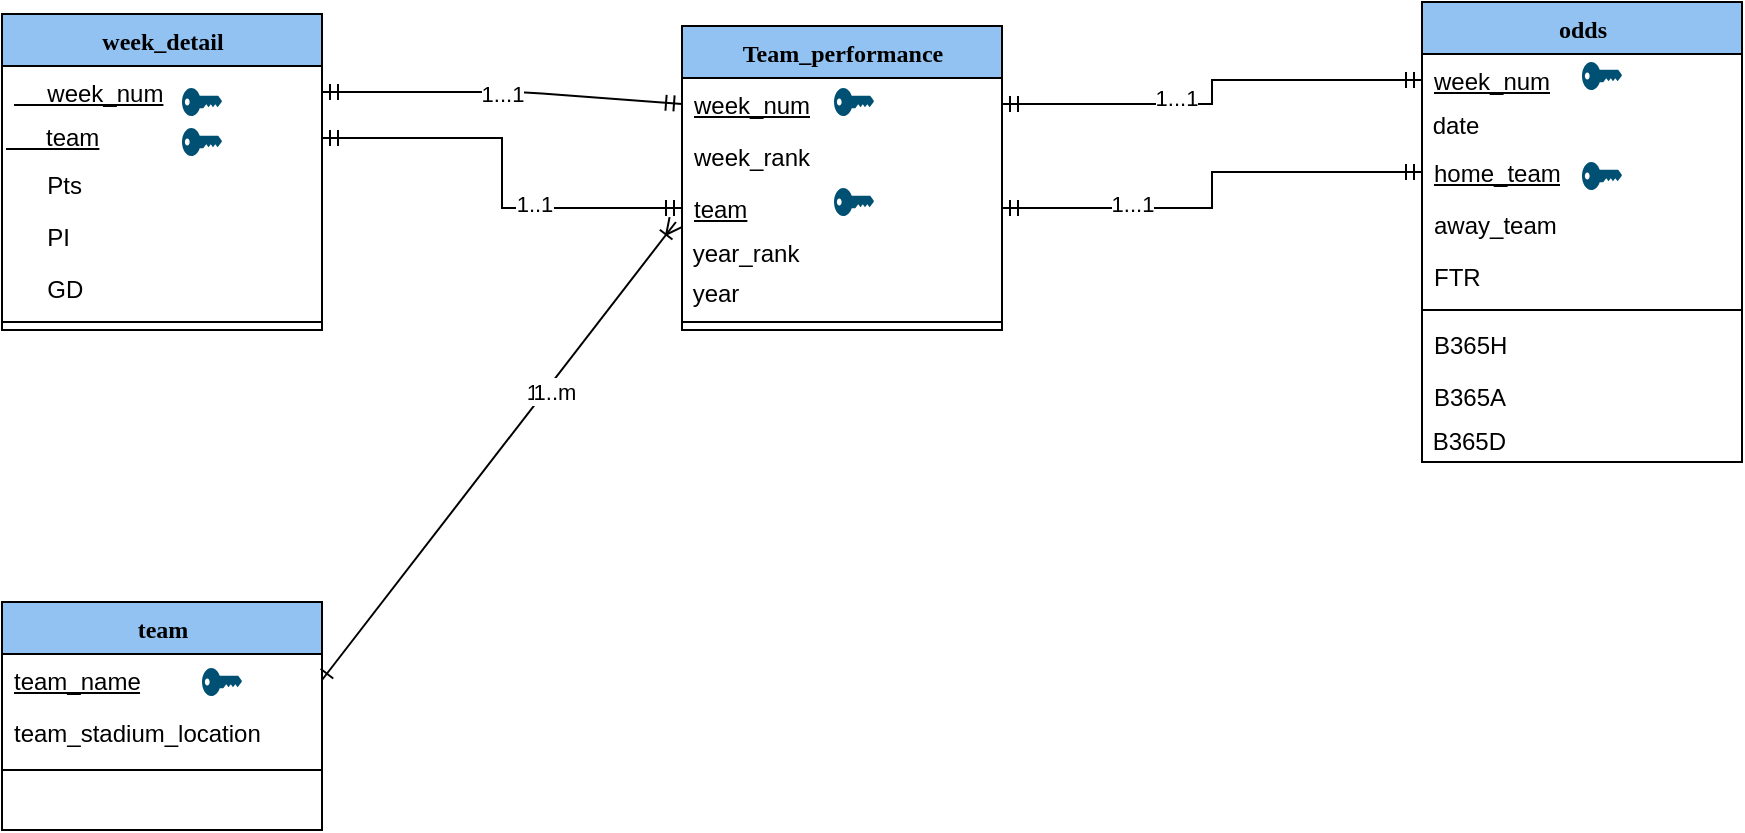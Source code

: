 <mxfile version="14.7.3" type="github">
  <diagram name="Page-1" id="9f46799a-70d6-7492-0946-bef42562c5a5">
    <mxGraphModel dx="920" dy="725" grid="1" gridSize="10" guides="1" tooltips="1" connect="1" arrows="1" fold="1" page="1" pageScale="1" pageWidth="1100" pageHeight="850" background="none" math="0" shadow="0">
      <root>
        <mxCell id="0" />
        <mxCell id="1" parent="0" />
        <mxCell id="78961159f06e98e8-17" value="week_detail" style="swimlane;html=1;fontStyle=1;align=center;verticalAlign=top;childLayout=stackLayout;horizontal=1;startSize=26;horizontalStack=0;resizeParent=1;resizeLast=0;collapsible=1;marginBottom=0;swimlaneFillColor=#ffffff;rounded=0;shadow=0;comic=0;labelBackgroundColor=none;strokeWidth=1;fillColor=#91C2F2;fontFamily=Verdana;fontSize=12" parent="1" vertex="1">
          <mxGeometry x="80" y="46" width="160" height="158" as="geometry">
            <mxRectangle x="90" y="83" width="100" height="26" as="alternateBounds" />
          </mxGeometry>
        </mxCell>
        <mxCell id="78961159f06e98e8-21" value="&amp;nbsp; &amp;nbsp; &amp;nbsp;week_num" style="text;html=1;strokeColor=none;fillColor=none;align=left;verticalAlign=top;spacingLeft=4;spacingRight=4;whiteSpace=wrap;overflow=hidden;rotatable=0;points=[[0,0.5],[1,0.5]];portConstraint=eastwest;fontStyle=4" parent="78961159f06e98e8-17" vertex="1">
          <mxGeometry y="26" width="160" height="26" as="geometry" />
        </mxCell>
        <mxCell id="XXgxBBbs3WMqpqDe97Bb-18" value="&amp;nbsp; &amp;nbsp; &amp;nbsp; team" style="text;html=1;fillColor=none;align=left;verticalAlign=middle;whiteSpace=wrap;rounded=0;pointerEvents=1;fontStyle=4" vertex="1" parent="78961159f06e98e8-17">
          <mxGeometry y="52" width="160" height="20" as="geometry" />
        </mxCell>
        <mxCell id="78961159f06e98e8-23" value="&amp;nbsp; &amp;nbsp; &amp;nbsp;Pts" style="text;html=1;strokeColor=none;fillColor=none;align=left;verticalAlign=top;spacingLeft=4;spacingRight=4;whiteSpace=wrap;overflow=hidden;rotatable=0;points=[[0,0.5],[1,0.5]];portConstraint=eastwest;" parent="78961159f06e98e8-17" vertex="1">
          <mxGeometry y="72" width="160" height="26" as="geometry" />
        </mxCell>
        <mxCell id="78961159f06e98e8-26" value="&amp;nbsp; &amp;nbsp; &amp;nbsp;PI" style="text;html=1;strokeColor=none;fillColor=none;align=left;verticalAlign=top;spacingLeft=4;spacingRight=4;whiteSpace=wrap;overflow=hidden;rotatable=0;points=[[0,0.5],[1,0.5]];portConstraint=eastwest;" parent="78961159f06e98e8-17" vertex="1">
          <mxGeometry y="98" width="160" height="26" as="geometry" />
        </mxCell>
        <mxCell id="78961159f06e98e8-24" value="&amp;nbsp; &amp;nbsp; &amp;nbsp;GD" style="text;html=1;strokeColor=none;fillColor=none;align=left;verticalAlign=top;spacingLeft=4;spacingRight=4;whiteSpace=wrap;overflow=hidden;rotatable=0;points=[[0,0.5],[1,0.5]];portConstraint=eastwest;" parent="78961159f06e98e8-17" vertex="1">
          <mxGeometry y="124" width="160" height="26" as="geometry" />
        </mxCell>
        <mxCell id="78961159f06e98e8-19" value="" style="line;html=1;strokeWidth=1;fillColor=none;align=left;verticalAlign=middle;spacingTop=-1;spacingLeft=3;spacingRight=3;rotatable=0;labelPosition=right;points=[];portConstraint=eastwest;" parent="78961159f06e98e8-17" vertex="1">
          <mxGeometry y="150" width="160" height="8" as="geometry" />
        </mxCell>
        <mxCell id="78961159f06e98e8-30" value="Team_performance" style="swimlane;html=1;fontStyle=1;align=center;verticalAlign=top;childLayout=stackLayout;horizontal=1;startSize=26;horizontalStack=0;resizeParent=1;resizeLast=0;collapsible=1;marginBottom=0;swimlaneFillColor=#ffffff;rounded=0;shadow=0;comic=0;labelBackgroundColor=none;strokeWidth=1;fillColor=#91C2F2;fontFamily=Verdana;fontSize=12" parent="1" vertex="1">
          <mxGeometry x="420" y="52" width="160" height="152" as="geometry" />
        </mxCell>
        <mxCell id="78961159f06e98e8-31" value="week_num" style="text;html=1;strokeColor=none;fillColor=none;align=left;verticalAlign=top;spacingLeft=4;spacingRight=4;whiteSpace=wrap;overflow=hidden;rotatable=0;points=[[0,0.5],[1,0.5]];portConstraint=eastwest;fontStyle=4" parent="78961159f06e98e8-30" vertex="1">
          <mxGeometry y="26" width="160" height="26" as="geometry" />
        </mxCell>
        <mxCell id="78961159f06e98e8-32" value="week_rank" style="text;html=1;strokeColor=none;fillColor=none;align=left;verticalAlign=top;spacingLeft=4;spacingRight=4;whiteSpace=wrap;overflow=hidden;rotatable=0;points=[[0,0.5],[1,0.5]];portConstraint=eastwest;" parent="78961159f06e98e8-30" vertex="1">
          <mxGeometry y="52" width="160" height="26" as="geometry" />
        </mxCell>
        <mxCell id="XXgxBBbs3WMqpqDe97Bb-1" value="team" style="text;html=1;strokeColor=none;fillColor=none;align=left;verticalAlign=top;spacingLeft=4;spacingRight=4;whiteSpace=wrap;overflow=hidden;rotatable=0;points=[[0,0.5],[1,0.5]];portConstraint=eastwest;fontStyle=4" vertex="1" parent="78961159f06e98e8-30">
          <mxGeometry y="78" width="160" height="26" as="geometry" />
        </mxCell>
        <mxCell id="XXgxBBbs3WMqpqDe97Bb-14" value="&amp;nbsp;year_rank" style="text;html=1;strokeColor=none;fillColor=none;align=left;verticalAlign=middle;whiteSpace=wrap;rounded=0;" vertex="1" parent="78961159f06e98e8-30">
          <mxGeometry y="104" width="160" height="20" as="geometry" />
        </mxCell>
        <mxCell id="XXgxBBbs3WMqpqDe97Bb-15" value="&amp;nbsp;year" style="text;html=1;strokeColor=none;fillColor=none;align=left;verticalAlign=middle;whiteSpace=wrap;rounded=0;" vertex="1" parent="78961159f06e98e8-30">
          <mxGeometry y="124" width="160" height="20" as="geometry" />
        </mxCell>
        <mxCell id="78961159f06e98e8-38" value="" style="line;html=1;strokeWidth=1;fillColor=none;align=left;verticalAlign=middle;spacingTop=-1;spacingLeft=3;spacingRight=3;rotatable=0;labelPosition=right;points=[];portConstraint=eastwest;" parent="78961159f06e98e8-30" vertex="1">
          <mxGeometry y="144" width="160" height="8" as="geometry" />
        </mxCell>
        <mxCell id="78961159f06e98e8-43" value="odds" style="swimlane;html=1;fontStyle=1;align=center;verticalAlign=top;childLayout=stackLayout;horizontal=1;startSize=26;horizontalStack=0;resizeParent=1;resizeLast=0;collapsible=1;marginBottom=0;swimlaneFillColor=#ffffff;rounded=0;shadow=0;comic=0;labelBackgroundColor=none;strokeWidth=1;fillColor=#91C2F2;fontFamily=Verdana;fontSize=12" parent="1" vertex="1">
          <mxGeometry x="790" y="40" width="160" height="230" as="geometry" />
        </mxCell>
        <mxCell id="78961159f06e98e8-44" value="week_num" style="text;html=1;strokeColor=none;fillColor=none;align=left;verticalAlign=top;spacingLeft=4;spacingRight=4;whiteSpace=wrap;overflow=hidden;rotatable=0;points=[[0,0.5],[1,0.5]];portConstraint=eastwest;fontStyle=4" parent="78961159f06e98e8-43" vertex="1">
          <mxGeometry y="26" width="160" height="26" as="geometry" />
        </mxCell>
        <mxCell id="XXgxBBbs3WMqpqDe97Bb-8" value="&amp;nbsp;date" style="text;html=1;strokeColor=none;fillColor=none;align=left;verticalAlign=middle;whiteSpace=wrap;rounded=0;" vertex="1" parent="78961159f06e98e8-43">
          <mxGeometry y="52" width="160" height="20" as="geometry" />
        </mxCell>
        <mxCell id="78961159f06e98e8-45" value="home_team" style="text;html=1;strokeColor=none;fillColor=none;align=left;verticalAlign=top;spacingLeft=4;spacingRight=4;whiteSpace=wrap;overflow=hidden;rotatable=0;points=[[0,0.5],[1,0.5]];portConstraint=eastwest;fontStyle=4" parent="78961159f06e98e8-43" vertex="1">
          <mxGeometry y="72" width="160" height="26" as="geometry" />
        </mxCell>
        <mxCell id="78961159f06e98e8-49" value="away_team" style="text;html=1;strokeColor=none;fillColor=none;align=left;verticalAlign=top;spacingLeft=4;spacingRight=4;whiteSpace=wrap;overflow=hidden;rotatable=0;points=[[0,0.5],[1,0.5]];portConstraint=eastwest;" parent="78961159f06e98e8-43" vertex="1">
          <mxGeometry y="98" width="160" height="26" as="geometry" />
        </mxCell>
        <mxCell id="78961159f06e98e8-50" value="FTR" style="text;html=1;strokeColor=none;fillColor=none;align=left;verticalAlign=top;spacingLeft=4;spacingRight=4;whiteSpace=wrap;overflow=hidden;rotatable=0;points=[[0,0.5],[1,0.5]];portConstraint=eastwest;" parent="78961159f06e98e8-43" vertex="1">
          <mxGeometry y="124" width="160" height="26" as="geometry" />
        </mxCell>
        <mxCell id="78961159f06e98e8-51" value="" style="line;html=1;strokeWidth=1;fillColor=none;align=left;verticalAlign=middle;spacingTop=-1;spacingLeft=3;spacingRight=3;rotatable=0;labelPosition=right;points=[];portConstraint=eastwest;" parent="78961159f06e98e8-43" vertex="1">
          <mxGeometry y="150" width="160" height="8" as="geometry" />
        </mxCell>
        <mxCell id="78961159f06e98e8-52" value="B365H" style="text;html=1;strokeColor=none;fillColor=none;align=left;verticalAlign=top;spacingLeft=4;spacingRight=4;whiteSpace=wrap;overflow=hidden;rotatable=0;points=[[0,0.5],[1,0.5]];portConstraint=eastwest;" parent="78961159f06e98e8-43" vertex="1">
          <mxGeometry y="158" width="160" height="26" as="geometry" />
        </mxCell>
        <mxCell id="78961159f06e98e8-53" value="B365A" style="text;html=1;strokeColor=none;fillColor=none;align=left;verticalAlign=top;spacingLeft=4;spacingRight=4;whiteSpace=wrap;overflow=hidden;rotatable=0;points=[[0,0.5],[1,0.5]];portConstraint=eastwest;" parent="78961159f06e98e8-43" vertex="1">
          <mxGeometry y="184" width="160" height="26" as="geometry" />
        </mxCell>
        <mxCell id="XXgxBBbs3WMqpqDe97Bb-7" value="&amp;nbsp;B365D" style="text;html=1;strokeColor=none;fillColor=none;align=left;verticalAlign=middle;whiteSpace=wrap;rounded=0;" vertex="1" parent="78961159f06e98e8-43">
          <mxGeometry y="210" width="160" height="20" as="geometry" />
        </mxCell>
        <mxCell id="78961159f06e98e8-56" value="team" style="swimlane;html=1;fontStyle=1;align=center;verticalAlign=top;childLayout=stackLayout;horizontal=1;startSize=26;horizontalStack=0;resizeParent=1;resizeLast=0;collapsible=1;marginBottom=0;swimlaneFillColor=#ffffff;rounded=0;shadow=0;comic=0;labelBackgroundColor=none;strokeWidth=1;fillColor=#91C2F2;fontFamily=Verdana;fontSize=12" parent="1" vertex="1">
          <mxGeometry x="80" y="340" width="160" height="114" as="geometry" />
        </mxCell>
        <mxCell id="78961159f06e98e8-57" value="&lt;span style=&quot;text-align: center&quot;&gt;team_name&lt;/span&gt;" style="text;html=1;strokeColor=none;fillColor=none;align=left;verticalAlign=top;spacingLeft=4;spacingRight=4;whiteSpace=wrap;overflow=hidden;rotatable=0;points=[[0,0.5],[1,0.5]];portConstraint=eastwest;fontStyle=4" parent="78961159f06e98e8-56" vertex="1">
          <mxGeometry y="26" width="160" height="26" as="geometry" />
        </mxCell>
        <mxCell id="78961159f06e98e8-58" value="&lt;span style=&quot;text-align: center&quot;&gt;team_stadium_location&lt;/span&gt;" style="text;html=1;strokeColor=none;fillColor=none;align=left;verticalAlign=top;spacingLeft=4;spacingRight=4;whiteSpace=wrap;overflow=hidden;rotatable=0;points=[[0,0.5],[1,0.5]];portConstraint=eastwest;" parent="78961159f06e98e8-56" vertex="1">
          <mxGeometry y="52" width="160" height="28" as="geometry" />
        </mxCell>
        <mxCell id="78961159f06e98e8-64" value="" style="line;html=1;strokeWidth=1;fillColor=none;align=left;verticalAlign=middle;spacingTop=-1;spacingLeft=3;spacingRight=3;rotatable=0;labelPosition=right;points=[];portConstraint=eastwest;" parent="78961159f06e98e8-56" vertex="1">
          <mxGeometry y="80" width="160" height="8" as="geometry" />
        </mxCell>
        <mxCell id="XXgxBBbs3WMqpqDe97Bb-4" value="" style="points=[[0,0.5,0],[0.24,0,0],[0.5,0.28,0],[0.995,0.475,0],[0.5,0.72,0],[0.24,1,0]];verticalLabelPosition=bottom;html=1;verticalAlign=top;aspect=fixed;align=center;pointerEvents=1;shape=mxgraph.cisco19.key;fillColor=#005073;strokeColor=#FFFF33;fontColor=#FFFFCC;" vertex="1" parent="1">
          <mxGeometry x="170" y="83" width="20" height="14" as="geometry" />
        </mxCell>
        <mxCell id="XXgxBBbs3WMqpqDe97Bb-16" value="" style="points=[[0,0.5,0],[0.24,0,0],[0.5,0.28,0],[0.995,0.475,0],[0.5,0.72,0],[0.24,1,0]];verticalLabelPosition=bottom;html=1;verticalAlign=top;aspect=fixed;align=center;pointerEvents=1;shape=mxgraph.cisco19.key;fillColor=#005073;strokeColor=#FFFF33;fontColor=#FFFFCC;" vertex="1" parent="1">
          <mxGeometry x="496" y="83" width="20" height="14" as="geometry" />
        </mxCell>
        <mxCell id="XXgxBBbs3WMqpqDe97Bb-19" value="" style="points=[[0,0.5,0],[0.24,0,0],[0.5,0.28,0],[0.995,0.475,0],[0.5,0.72,0],[0.24,1,0]];verticalLabelPosition=bottom;html=1;verticalAlign=top;aspect=fixed;align=center;pointerEvents=1;shape=mxgraph.cisco19.key;fillColor=#005073;strokeColor=#FFFF33;fontColor=#FFFFCC;" vertex="1" parent="1">
          <mxGeometry x="870" y="70" width="20" height="14" as="geometry" />
        </mxCell>
        <mxCell id="XXgxBBbs3WMqpqDe97Bb-20" value="" style="points=[[0,0.5,0],[0.24,0,0],[0.5,0.28,0],[0.995,0.475,0],[0.5,0.72,0],[0.24,1,0]];verticalLabelPosition=bottom;html=1;verticalAlign=top;aspect=fixed;align=center;pointerEvents=1;shape=mxgraph.cisco19.key;fillColor=#005073;strokeColor=#FFFF33;fontColor=#FFFFCC;" vertex="1" parent="1">
          <mxGeometry x="496" y="133" width="20" height="14" as="geometry" />
        </mxCell>
        <mxCell id="XXgxBBbs3WMqpqDe97Bb-21" value="" style="points=[[0,0.5,0],[0.24,0,0],[0.5,0.28,0],[0.995,0.475,0],[0.5,0.72,0],[0.24,1,0]];verticalLabelPosition=bottom;html=1;verticalAlign=top;aspect=fixed;align=center;pointerEvents=1;shape=mxgraph.cisco19.key;fillColor=#005073;strokeColor=#FFFF33;fontColor=#FFFFCC;" vertex="1" parent="1">
          <mxGeometry x="170" y="103" width="20" height="14" as="geometry" />
        </mxCell>
        <mxCell id="XXgxBBbs3WMqpqDe97Bb-22" value="" style="points=[[0,0.5,0],[0.24,0,0],[0.5,0.28,0],[0.995,0.475,0],[0.5,0.72,0],[0.24,1,0]];verticalLabelPosition=bottom;html=1;verticalAlign=top;aspect=fixed;align=center;pointerEvents=1;shape=mxgraph.cisco19.key;fillColor=#005073;strokeColor=#FFFF33;fontColor=#FFFFCC;" vertex="1" parent="1">
          <mxGeometry x="180" y="373" width="20" height="14" as="geometry" />
        </mxCell>
        <mxCell id="XXgxBBbs3WMqpqDe97Bb-23" value="" style="points=[[0,0.5,0],[0.24,0,0],[0.5,0.28,0],[0.995,0.475,0],[0.5,0.72,0],[0.24,1,0]];verticalLabelPosition=bottom;html=1;verticalAlign=top;aspect=fixed;align=center;pointerEvents=1;shape=mxgraph.cisco19.key;fillColor=#005073;strokeColor=#FFFF33;fontColor=#FFFFCC;" vertex="1" parent="1">
          <mxGeometry x="870" y="120" width="20" height="14" as="geometry" />
        </mxCell>
        <mxCell id="XXgxBBbs3WMqpqDe97Bb-24" value="" style="endArrow=ERoneToMany;html=1;fontColor=#000000;exitX=1;exitY=0.5;exitDx=0;exitDy=0;entryX=-0.019;entryY=0.769;entryDx=0;entryDy=0;entryPerimeter=0;startArrow=ERone;startFill=0;endFill=0;" edge="1" parent="1" source="78961159f06e98e8-57" target="XXgxBBbs3WMqpqDe97Bb-1">
          <mxGeometry width="50" height="50" relative="1" as="geometry">
            <mxPoint x="280" y="380" as="sourcePoint" />
            <mxPoint x="330" y="330" as="targetPoint" />
          </mxGeometry>
        </mxCell>
        <mxCell id="XXgxBBbs3WMqpqDe97Bb-25" value="1,1" style="edgeLabel;html=1;align=center;verticalAlign=middle;resizable=0;points=[];fontColor=#000000;" vertex="1" connectable="0" parent="XXgxBBbs3WMqpqDe97Bb-24">
          <mxGeometry x="0.258" y="2" relative="1" as="geometry">
            <mxPoint as="offset" />
          </mxGeometry>
        </mxCell>
        <mxCell id="XXgxBBbs3WMqpqDe97Bb-30" value="1..1" style="edgeLabel;html=1;align=center;verticalAlign=middle;resizable=0;points=[];fontColor=#000000;" vertex="1" connectable="0" parent="XXgxBBbs3WMqpqDe97Bb-24">
          <mxGeometry x="0.247" relative="1" as="geometry">
            <mxPoint y="-1" as="offset" />
          </mxGeometry>
        </mxCell>
        <mxCell id="XXgxBBbs3WMqpqDe97Bb-31" value="1..m" style="edgeLabel;html=1;align=center;verticalAlign=middle;resizable=0;points=[];fontColor=#000000;" vertex="1" connectable="0" parent="XXgxBBbs3WMqpqDe97Bb-24">
          <mxGeometry x="0.268" y="-4" relative="1" as="geometry">
            <mxPoint y="-1" as="offset" />
          </mxGeometry>
        </mxCell>
        <mxCell id="XXgxBBbs3WMqpqDe97Bb-26" value="" style="endArrow=ERmandOne;startArrow=ERmandOne;html=1;fontColor=#000000;exitX=1;exitY=0.5;exitDx=0;exitDy=0;entryX=0;entryY=0.5;entryDx=0;entryDy=0;endFill=0;startFill=0;" edge="1" parent="1" source="78961159f06e98e8-21" target="78961159f06e98e8-31">
          <mxGeometry width="50" height="50" relative="1" as="geometry">
            <mxPoint x="440" y="220" as="sourcePoint" />
            <mxPoint x="490" y="170" as="targetPoint" />
            <Array as="points">
              <mxPoint x="340" y="85" />
            </Array>
          </mxGeometry>
        </mxCell>
        <mxCell id="XXgxBBbs3WMqpqDe97Bb-32" value="1...1" style="edgeLabel;html=1;align=center;verticalAlign=middle;resizable=0;points=[];fontColor=#000000;" vertex="1" connectable="0" parent="XXgxBBbs3WMqpqDe97Bb-26">
          <mxGeometry x="-0.001" y="-1" relative="1" as="geometry">
            <mxPoint as="offset" />
          </mxGeometry>
        </mxCell>
        <mxCell id="XXgxBBbs3WMqpqDe97Bb-27" style="edgeStyle=orthogonalEdgeStyle;rounded=0;orthogonalLoop=1;jettySize=auto;html=1;exitX=1;exitY=0.5;exitDx=0;exitDy=0;fontColor=#000000;startArrow=ERmandOne;startFill=0;endArrow=ERmandOne;endFill=0;" edge="1" parent="1" source="XXgxBBbs3WMqpqDe97Bb-18" target="XXgxBBbs3WMqpqDe97Bb-1">
          <mxGeometry relative="1" as="geometry">
            <Array as="points">
              <mxPoint x="330" y="108" />
              <mxPoint x="330" y="143" />
            </Array>
          </mxGeometry>
        </mxCell>
        <mxCell id="XXgxBBbs3WMqpqDe97Bb-35" value="1..1" style="edgeLabel;html=1;align=center;verticalAlign=middle;resizable=0;points=[];fontColor=#000000;" vertex="1" connectable="0" parent="XXgxBBbs3WMqpqDe97Bb-27">
          <mxGeometry x="0.312" y="2" relative="1" as="geometry">
            <mxPoint as="offset" />
          </mxGeometry>
        </mxCell>
        <mxCell id="XXgxBBbs3WMqpqDe97Bb-28" style="edgeStyle=orthogonalEdgeStyle;rounded=0;orthogonalLoop=1;jettySize=auto;html=1;exitX=1;exitY=0.5;exitDx=0;exitDy=0;entryX=0;entryY=0.5;entryDx=0;entryDy=0;fontColor=#000000;startArrow=ERmandOne;startFill=0;endArrow=ERmandOne;endFill=0;" edge="1" parent="1" source="78961159f06e98e8-31" target="78961159f06e98e8-44">
          <mxGeometry relative="1" as="geometry" />
        </mxCell>
        <mxCell id="XXgxBBbs3WMqpqDe97Bb-34" value="1...1" style="edgeLabel;html=1;align=center;verticalAlign=middle;resizable=0;points=[];fontColor=#000000;" vertex="1" connectable="0" parent="XXgxBBbs3WMqpqDe97Bb-28">
          <mxGeometry x="-0.216" y="3" relative="1" as="geometry">
            <mxPoint as="offset" />
          </mxGeometry>
        </mxCell>
        <mxCell id="XXgxBBbs3WMqpqDe97Bb-29" style="edgeStyle=orthogonalEdgeStyle;rounded=0;orthogonalLoop=1;jettySize=auto;html=1;exitX=1;exitY=0.5;exitDx=0;exitDy=0;fontColor=#000000;startArrow=ERmandOne;startFill=0;endArrow=ERmandOne;endFill=0;" edge="1" parent="1" source="XXgxBBbs3WMqpqDe97Bb-1" target="78961159f06e98e8-45">
          <mxGeometry relative="1" as="geometry">
            <Array as="points">
              <mxPoint x="685" y="143" />
              <mxPoint x="685" y="125" />
            </Array>
          </mxGeometry>
        </mxCell>
        <mxCell id="XXgxBBbs3WMqpqDe97Bb-33" value="1...1" style="edgeLabel;html=1;align=center;verticalAlign=middle;resizable=0;points=[];fontColor=#000000;" vertex="1" connectable="0" parent="XXgxBBbs3WMqpqDe97Bb-29">
          <mxGeometry x="-0.43" y="2" relative="1" as="geometry">
            <mxPoint as="offset" />
          </mxGeometry>
        </mxCell>
      </root>
    </mxGraphModel>
  </diagram>
</mxfile>
